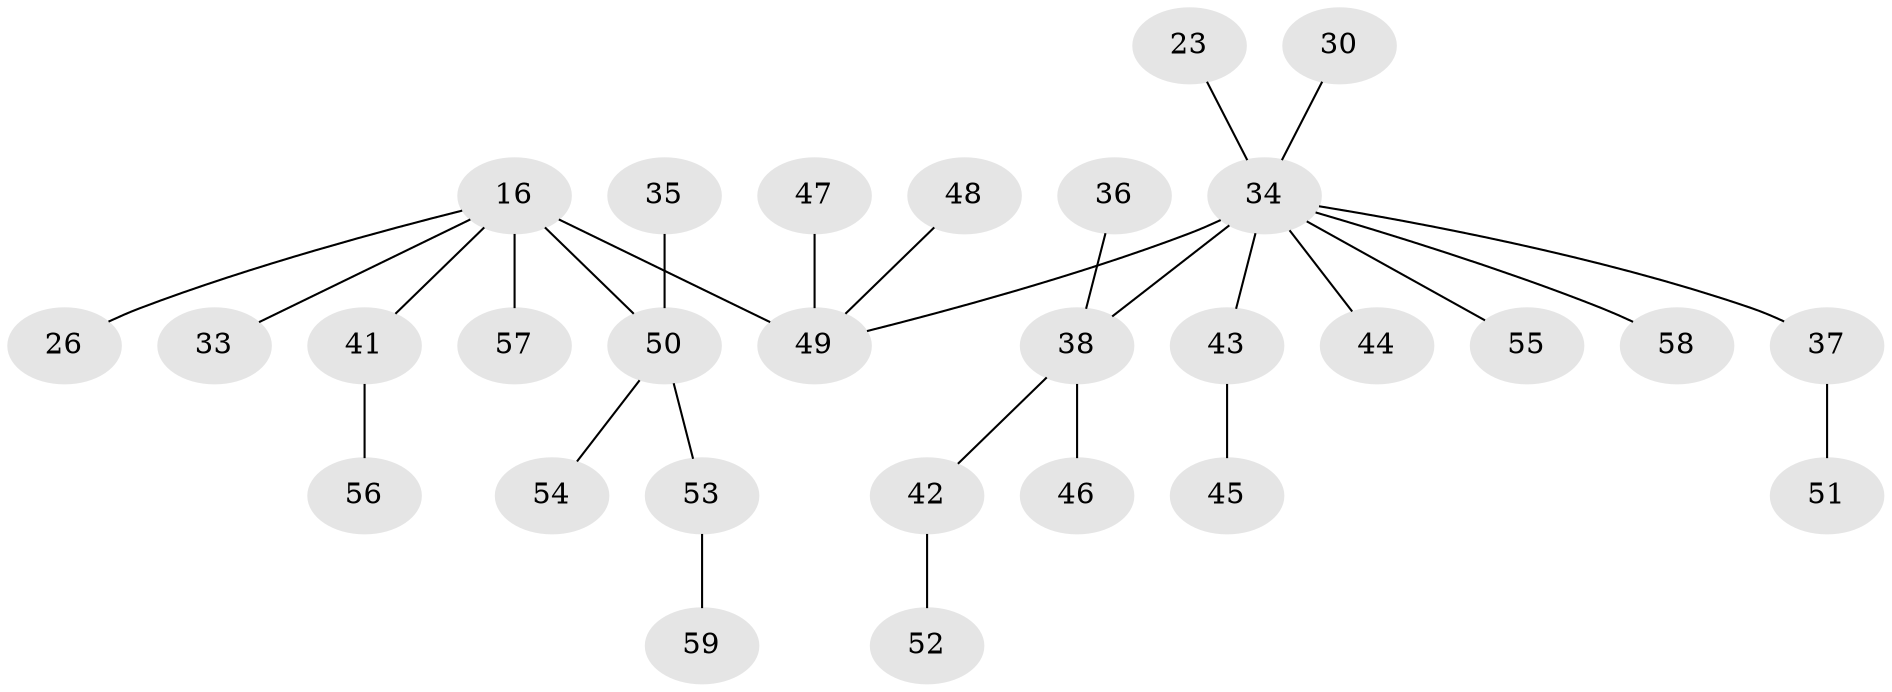 // original degree distribution, {3: 0.1016949152542373, 5: 0.06779661016949153, 6: 0.01694915254237288, 4: 0.03389830508474576, 2: 0.3728813559322034, 1: 0.4067796610169492}
// Generated by graph-tools (version 1.1) at 2025/41/03/09/25 04:41:45]
// undirected, 29 vertices, 28 edges
graph export_dot {
graph [start="1"]
  node [color=gray90,style=filled];
  16 [super="+9"];
  23;
  26;
  30 [super="+28"];
  33;
  34 [super="+10+20+14+15"];
  35;
  36 [super="+27"];
  37 [super="+25"];
  38 [super="+8"];
  41;
  42;
  43 [super="+40+39"];
  44 [super="+32"];
  45;
  46;
  47 [super="+22"];
  48;
  49 [super="+2+24"];
  50 [super="+17+19+21"];
  51;
  52;
  53;
  54;
  55 [super="+29"];
  56;
  57;
  58;
  59;
  16 -- 33;
  16 -- 49 [weight=2];
  16 -- 41;
  16 -- 26;
  16 -- 57;
  16 -- 50;
  23 -- 34;
  30 -- 34;
  34 -- 58;
  34 -- 49;
  34 -- 38;
  34 -- 43 [weight=2];
  34 -- 37;
  34 -- 55;
  34 -- 44;
  35 -- 50;
  36 -- 38;
  37 -- 51;
  38 -- 42;
  38 -- 46;
  41 -- 56;
  42 -- 52;
  43 -- 45;
  47 -- 49;
  48 -- 49;
  50 -- 53;
  50 -- 54;
  53 -- 59;
}
